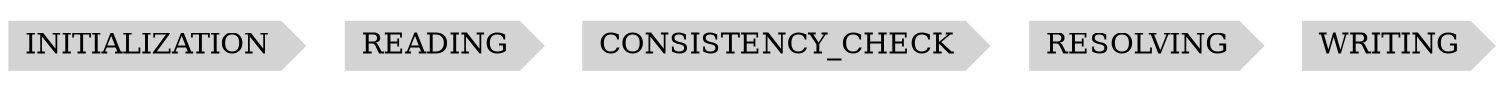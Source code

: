 digraph {
//	graph [rankdir=LR]
	node [color=none fillcolor=lightgrey shape=cds style=filled]
	"init" [label="INITIALIZATION  " href="../research/sphinx/app_init/" target=_top]
	"read" [label="READING  " href="../research/sphinx/read/" target=_top]
	"consistency" [label="CONSISTENCY_CHECK  " href="../research/sphinxconsistency/" target=_top]
	"resolve" [label="RESOLVING  " href="../research/sphinx/resolve/" target=_top]
	"write" [label="WRITING  " href="../research/sphinx/write/" target=_top]
}
